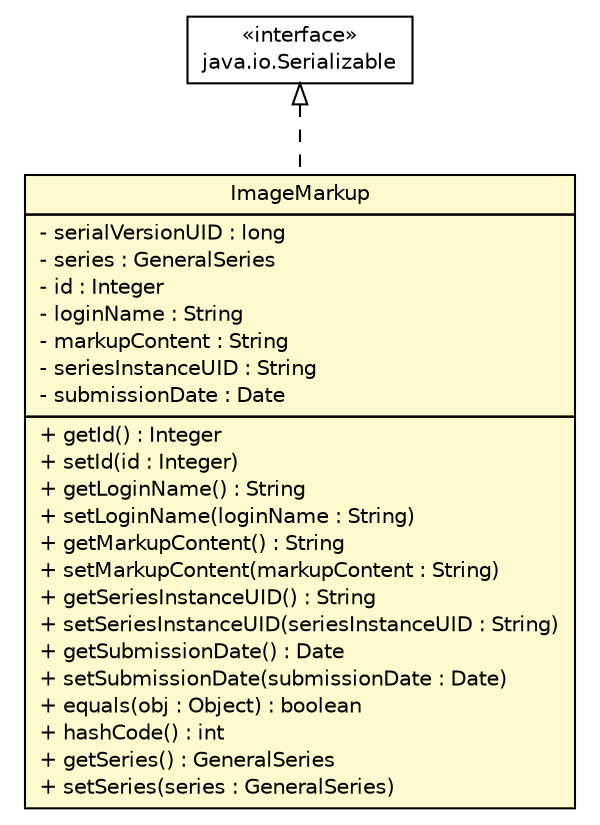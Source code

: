 #!/usr/local/bin/dot
#
# Class diagram 
# Generated by UmlGraph version 4.8 (http://www.spinellis.gr/sw/umlgraph)
#

digraph G {
	edge [fontname="Helvetica",fontsize=10,labelfontname="Helvetica",labelfontsize=10];
	node [fontname="Helvetica",fontsize=10,shape=plaintext];
	// gov.nih.nci.ncia.updateabledomain.ImageMarkup
	c59559 [label=<<table border="0" cellborder="1" cellspacing="0" cellpadding="2" port="p" bgcolor="lemonChiffon" href="./ImageMarkup.html">
		<tr><td><table border="0" cellspacing="0" cellpadding="1">
			<tr><td> ImageMarkup </td></tr>
		</table></td></tr>
		<tr><td><table border="0" cellspacing="0" cellpadding="1">
			<tr><td align="left"> - serialVersionUID : long </td></tr>
			<tr><td align="left"> - series : GeneralSeries </td></tr>
			<tr><td align="left"> - id : Integer </td></tr>
			<tr><td align="left"> - loginName : String </td></tr>
			<tr><td align="left"> - markupContent : String </td></tr>
			<tr><td align="left"> - seriesInstanceUID : String </td></tr>
			<tr><td align="left"> - submissionDate : Date </td></tr>
		</table></td></tr>
		<tr><td><table border="0" cellspacing="0" cellpadding="1">
			<tr><td align="left"> + getId() : Integer </td></tr>
			<tr><td align="left"> + setId(id : Integer) </td></tr>
			<tr><td align="left"> + getLoginName() : String </td></tr>
			<tr><td align="left"> + setLoginName(loginName : String) </td></tr>
			<tr><td align="left"> + getMarkupContent() : String </td></tr>
			<tr><td align="left"> + setMarkupContent(markupContent : String) </td></tr>
			<tr><td align="left"> + getSeriesInstanceUID() : String </td></tr>
			<tr><td align="left"> + setSeriesInstanceUID(seriesInstanceUID : String) </td></tr>
			<tr><td align="left"> + getSubmissionDate() : Date </td></tr>
			<tr><td align="left"> + setSubmissionDate(submissionDate : Date) </td></tr>
			<tr><td align="left"> + equals(obj : Object) : boolean </td></tr>
			<tr><td align="left"> + hashCode() : int </td></tr>
			<tr><td align="left"> + getSeries() : GeneralSeries </td></tr>
			<tr><td align="left"> + setSeries(series : GeneralSeries) </td></tr>
		</table></td></tr>
		</table>>, fontname="Helvetica", fontcolor="black", fontsize=10.0];
	//gov.nih.nci.ncia.updateabledomain.ImageMarkup implements java.io.Serializable
	c59603:p -> c59559:p [dir=back,arrowtail=empty,style=dashed];
	// java.io.Serializable
	c59603 [label=<<table border="0" cellborder="1" cellspacing="0" cellpadding="2" port="p" href="http://java.sun.com/j2se/1.4.2/docs/api/java/io/Serializable.html">
		<tr><td><table border="0" cellspacing="0" cellpadding="1">
			<tr><td> &laquo;interface&raquo; </td></tr>
			<tr><td> java.io.Serializable </td></tr>
		</table></td></tr>
		</table>>, fontname="Helvetica", fontcolor="black", fontsize=10.0];
}

